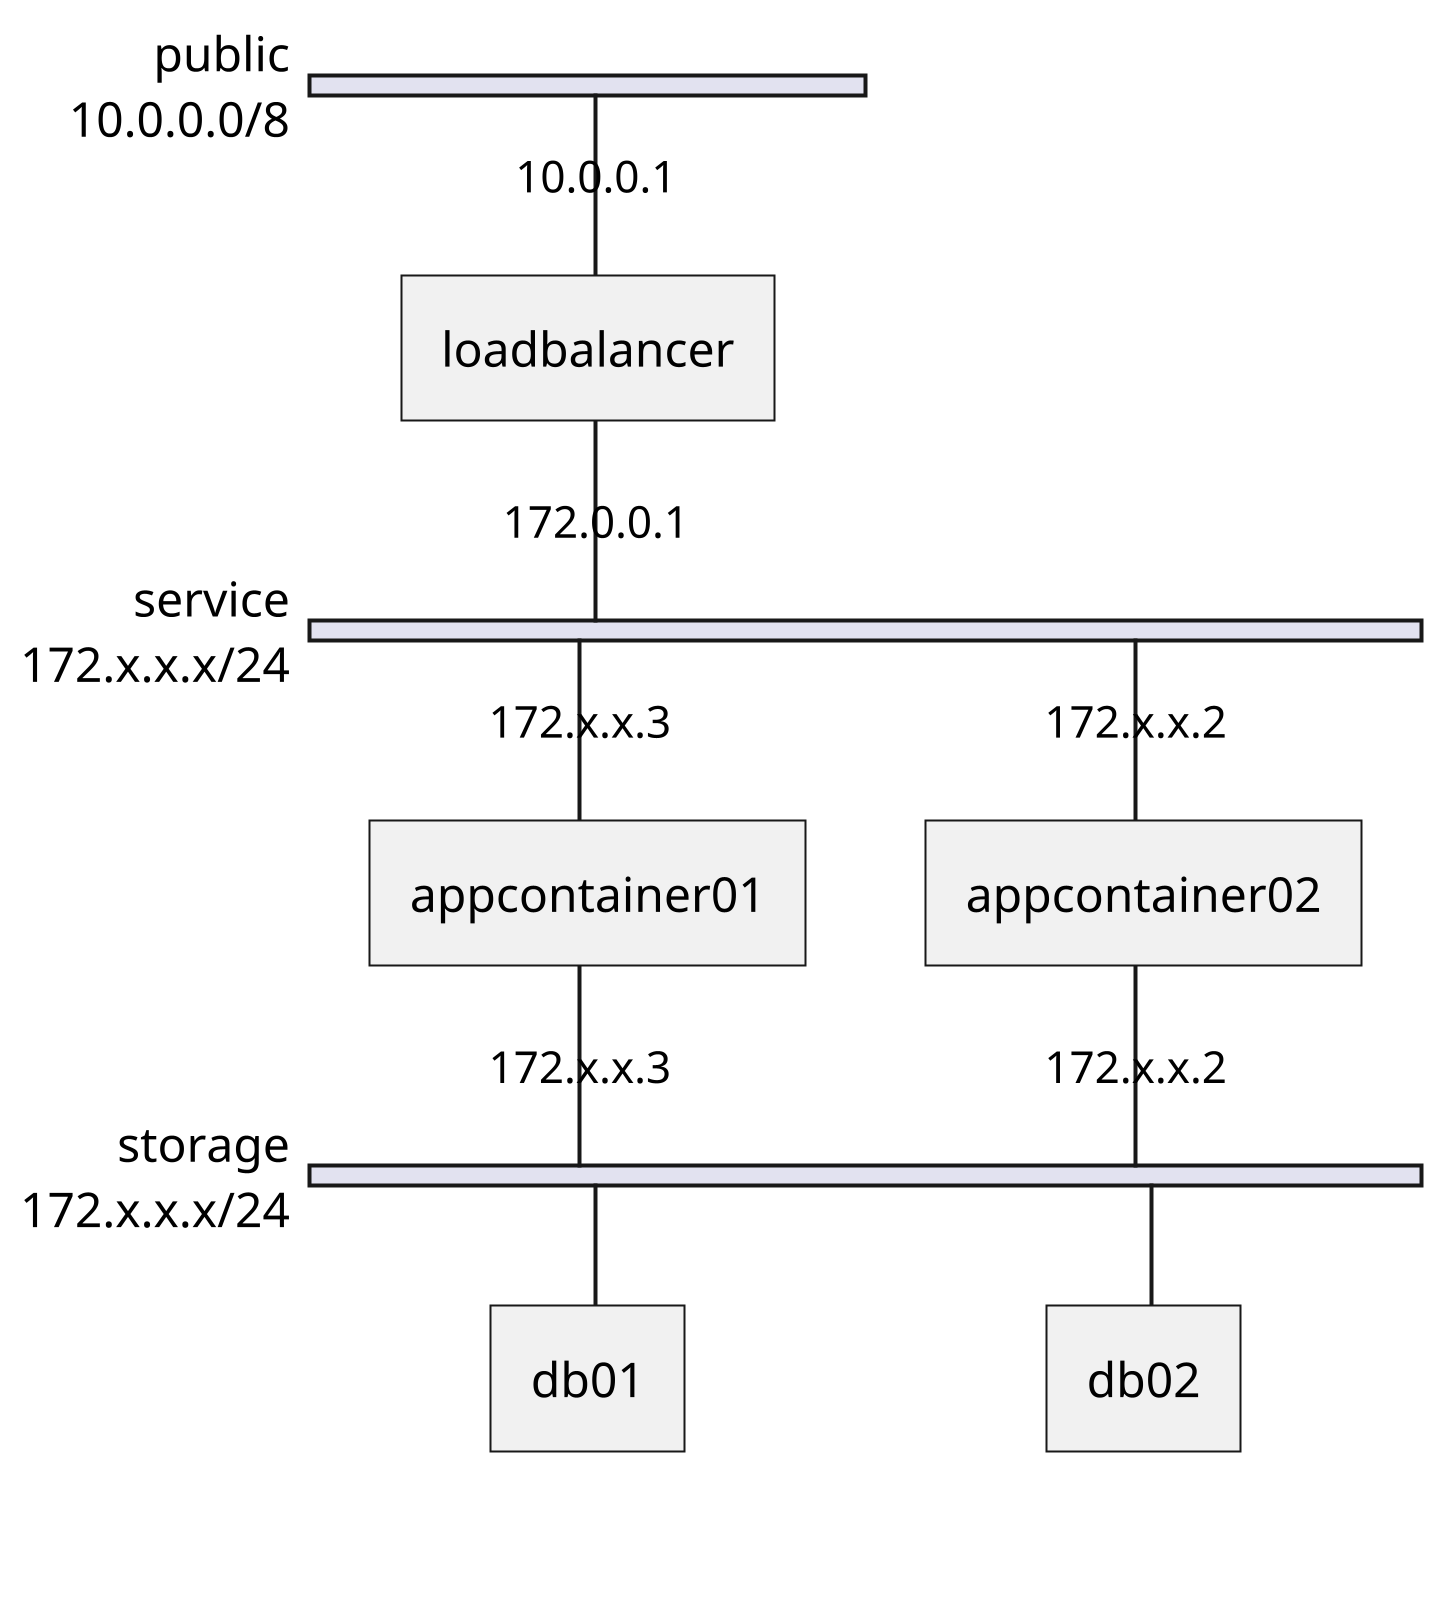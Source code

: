 @startuml

scale 4

nwdiag {
  network public {
	  address = "10.0.0.0/8"
	  loadbalancer [address = "10.0.0.1"];
  }

  network service {
	  address = "172.x.x.x/24";

		loadbalancer [address = "172.0.0.1"];

	  appcontainer01 [address = "172.x.x.3"];
	  appcontainer02 [address = "172.x.x.2"];

  }

  network storage {

	  address = "172.x.x.x/24";

	  appcontainer01 [address = "172.x.x.3"];
	  appcontainer02 [address = "172.x.x.2"];

	  db01;
	  db02;
  }

}
@enduml

